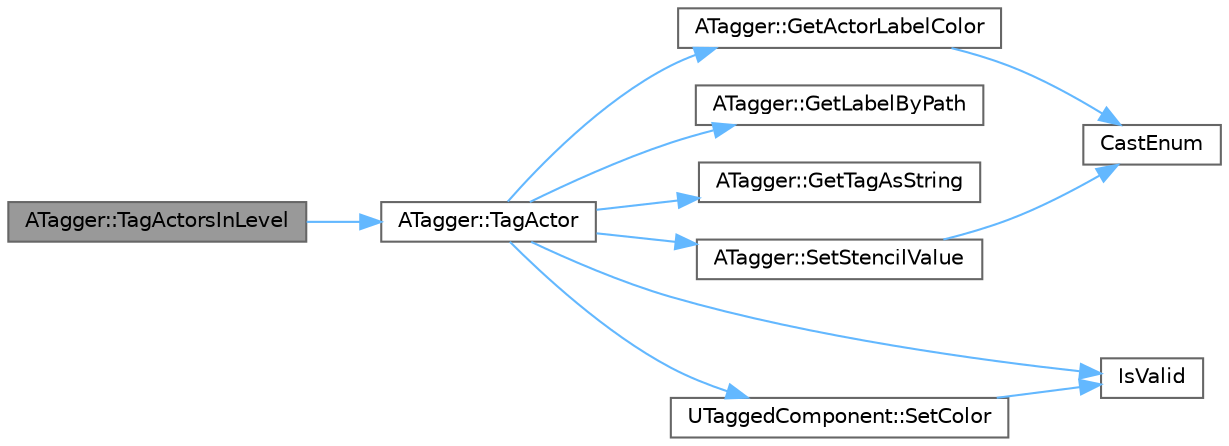 digraph "ATagger::TagActorsInLevel"
{
 // INTERACTIVE_SVG=YES
 // LATEX_PDF_SIZE
  bgcolor="transparent";
  edge [fontname=Helvetica,fontsize=10,labelfontname=Helvetica,labelfontsize=10];
  node [fontname=Helvetica,fontsize=10,shape=box,height=0.2,width=0.4];
  rankdir="LR";
  Node1 [id="Node000001",label="ATagger::TagActorsInLevel",height=0.2,width=0.4,color="gray40", fillcolor="grey60", style="filled", fontcolor="black",tooltip="Set the tag of every actor in level."];
  Node1 -> Node2 [id="edge1_Node000001_Node000002",color="steelblue1",style="solid",tooltip=" "];
  Node2 [id="Node000002",label="ATagger::TagActor",height=0.2,width=0.4,color="grey40", fillcolor="white", style="filled",URL="$da/d86/classATagger.html#ad0a7c11b5b6a58abecd4a7b5587eeb6a",tooltip="Set the tag of an actor."];
  Node2 -> Node3 [id="edge2_Node000002_Node000003",color="steelblue1",style="solid",tooltip=" "];
  Node3 [id="Node000003",label="ATagger::GetActorLabelColor",height=0.2,width=0.4,color="grey40", fillcolor="white", style="filled",URL="$da/d86/classATagger.html#ad30a07f35f3db9d174589bb8abddd11f",tooltip="获得实例分割中参与者所标注的颜色"];
  Node3 -> Node4 [id="edge3_Node000003_Node000004",color="steelblue1",style="solid",tooltip=" "];
  Node4 [id="Node000004",label="CastEnum",height=0.2,width=0.4,color="grey40", fillcolor="white", style="filled",URL="$d2/d35/Tagger_8cpp.html#a71868d020d0298e901136dde7c5a62a5",tooltip=" "];
  Node2 -> Node5 [id="edge4_Node000002_Node000005",color="steelblue1",style="solid",tooltip=" "];
  Node5 [id="Node000005",label="ATagger::GetLabelByPath",height=0.2,width=0.4,color="grey40", fillcolor="white", style="filled",URL="$da/d86/classATagger.html#aad05d5a21390b4353006636903dcde06",tooltip="Method that computes the label corresponding to an specific object using the folder path in which it ..."];
  Node2 -> Node6 [id="edge5_Node000002_Node000006",color="steelblue1",style="solid",tooltip=" "];
  Node6 [id="Node000006",label="ATagger::GetTagAsString",height=0.2,width=0.4,color="grey40", fillcolor="white", style="filled",URL="$da/d86/classATagger.html#a2b8ab63680928bbd944deecb7e87ec23",tooltip="Retrieve the tags of an already tagged actor."];
  Node2 -> Node7 [id="edge6_Node000002_Node000007",color="steelblue1",style="solid",tooltip=" "];
  Node7 [id="Node000007",label="IsValid",height=0.2,width=0.4,color="grey40", fillcolor="white", style="filled",URL="$d2/d40/TrafficLightBase_8cpp.html#a1459952e95242b0c926376d0bb4692b8",tooltip=" "];
  Node2 -> Node8 [id="edge7_Node000002_Node000008",color="steelblue1",style="solid",tooltip=" "];
  Node8 [id="Node000008",label="UTaggedComponent::SetColor",height=0.2,width=0.4,color="grey40", fillcolor="white", style="filled",URL="$d8/d9f/classUTaggedComponent.html#a996f100e6eead478883b85cbb1d54569",tooltip=" "];
  Node8 -> Node7 [id="edge8_Node000008_Node000007",color="steelblue1",style="solid",tooltip=" "];
  Node2 -> Node9 [id="edge9_Node000002_Node000009",color="steelblue1",style="solid",tooltip=" "];
  Node9 [id="Node000009",label="ATagger::SetStencilValue",height=0.2,width=0.4,color="grey40", fillcolor="white", style="filled",URL="$da/d86/classATagger.html#ac21f239b285add6402af8245dc2f53cd",tooltip=" "];
  Node9 -> Node4 [id="edge10_Node000009_Node000004",color="steelblue1",style="solid",tooltip=" "];
}
